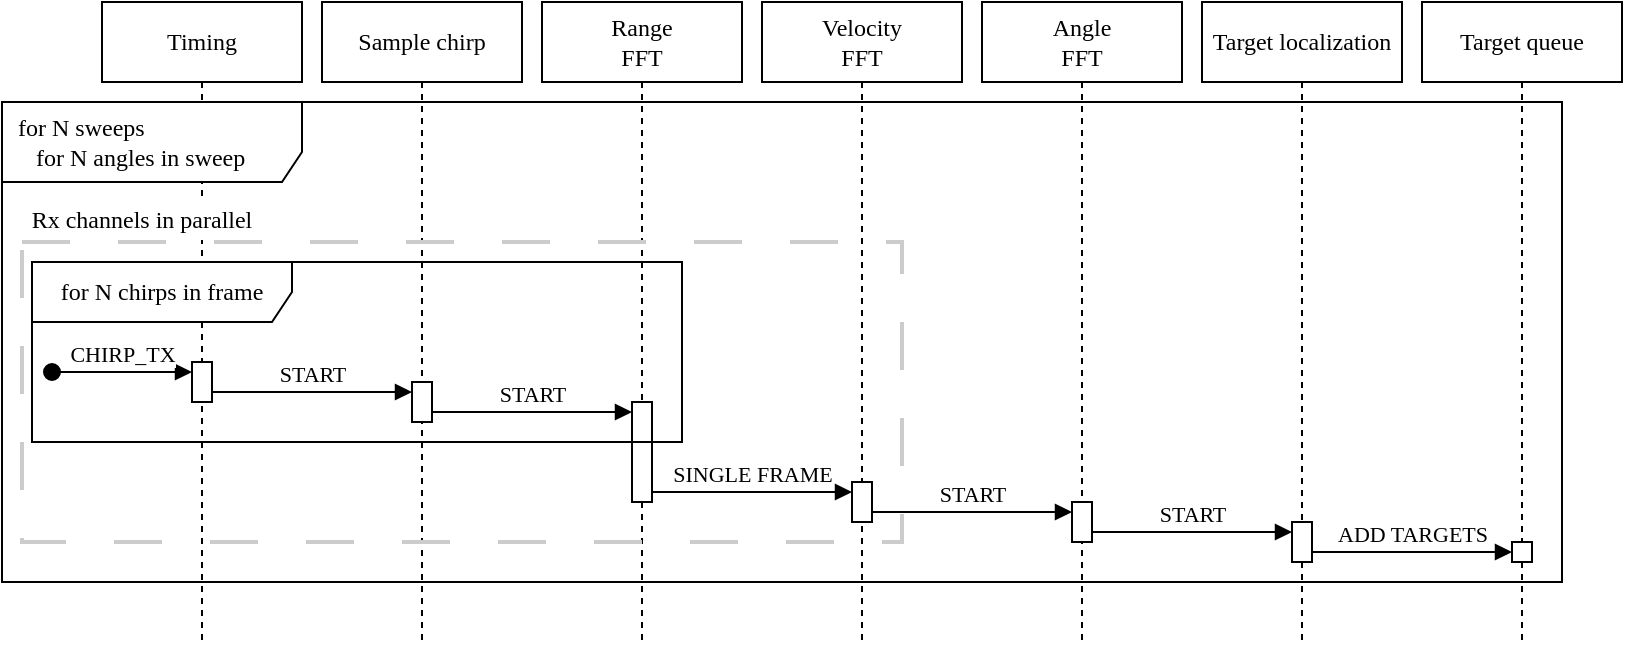 <mxfile version="26.2.12">
  <diagram name="Page-1" id="fxBPO_asNIkTs4WO12ik">
    <mxGraphModel dx="1190" dy="633" grid="1" gridSize="10" guides="1" tooltips="1" connect="1" arrows="1" fold="1" page="1" pageScale="1" pageWidth="827" pageHeight="1169" math="0" shadow="0">
      <root>
        <mxCell id="0" />
        <mxCell id="1" parent="0" />
        <mxCell id="CGEUxHsBcOgBqAjqSjBt-1" value="Timing" style="shape=umlLifeline;perimeter=lifelinePerimeter;whiteSpace=wrap;html=1;container=1;dropTarget=0;collapsible=0;recursiveResize=0;outlineConnect=0;portConstraint=eastwest;newEdgeStyle={&quot;edgeStyle&quot;:&quot;elbowEdgeStyle&quot;,&quot;elbow&quot;:&quot;vertical&quot;,&quot;curved&quot;:0,&quot;rounded&quot;:0};fontFamily=latex;fontSource=http%3A%2F%2Fsourceforge.net%2Fprojects%2Fcm-unicode%2Ffiles%2FOldFiles%2Fcm-unicode-fix-0.6.3.tar.bz2%2Fdownload;" parent="1" vertex="1">
          <mxGeometry x="60" y="40" width="100" height="320" as="geometry" />
        </mxCell>
        <mxCell id="qFYUxvNGJUN21l_IDKZt-1" value="" style="html=1;points=[[0,0,0,0,5],[0,1,0,0,-5],[1,0,0,0,5],[1,1,0,0,-5]];perimeter=orthogonalPerimeter;outlineConnect=0;targetShapes=umlLifeline;portConstraint=eastwest;newEdgeStyle={&quot;curved&quot;:0,&quot;rounded&quot;:0};fontFamily=latex;fontSource=http%3A%2F%2Fsourceforge.net%2Fprojects%2Fcm-unicode%2Ffiles%2FOldFiles%2Fcm-unicode-fix-0.6.3.tar.bz2%2Fdownload;" parent="CGEUxHsBcOgBqAjqSjBt-1" vertex="1">
          <mxGeometry x="45" y="180" width="10" height="20" as="geometry" />
        </mxCell>
        <mxCell id="qFYUxvNGJUN21l_IDKZt-2" value="CHIRP_TX" style="html=1;verticalAlign=bottom;startArrow=oval;endArrow=block;startSize=8;curved=0;rounded=0;entryX=0;entryY=0;entryDx=0;entryDy=5;fontFamily=latex;fontSource=http%3A%2F%2Fsourceforge.net%2Fprojects%2Fcm-unicode%2Ffiles%2FOldFiles%2Fcm-unicode-fix-0.6.3.tar.bz2%2Fdownload;" parent="CGEUxHsBcOgBqAjqSjBt-1" target="qFYUxvNGJUN21l_IDKZt-1" edge="1">
          <mxGeometry relative="1" as="geometry">
            <mxPoint x="-25" y="185" as="sourcePoint" />
          </mxGeometry>
        </mxCell>
        <mxCell id="CGEUxHsBcOgBqAjqSjBt-2" value="Target localization" style="shape=umlLifeline;perimeter=lifelinePerimeter;whiteSpace=wrap;html=1;container=1;dropTarget=0;collapsible=0;recursiveResize=0;outlineConnect=0;portConstraint=eastwest;newEdgeStyle={&quot;edgeStyle&quot;:&quot;elbowEdgeStyle&quot;,&quot;elbow&quot;:&quot;vertical&quot;,&quot;curved&quot;:0,&quot;rounded&quot;:0};fontFamily=latex;fontSource=http%3A%2F%2Fsourceforge.net%2Fprojects%2Fcm-unicode%2Ffiles%2FOldFiles%2Fcm-unicode-fix-0.6.3.tar.bz2%2Fdownload;" parent="1" vertex="1">
          <mxGeometry x="610" y="40" width="100" height="320" as="geometry" />
        </mxCell>
        <mxCell id="CGEUxHsBcOgBqAjqSjBt-3" value="Angle&lt;br&gt;FFT" style="shape=umlLifeline;perimeter=lifelinePerimeter;whiteSpace=wrap;html=1;container=1;dropTarget=0;collapsible=0;recursiveResize=0;outlineConnect=0;portConstraint=eastwest;newEdgeStyle={&quot;edgeStyle&quot;:&quot;elbowEdgeStyle&quot;,&quot;elbow&quot;:&quot;vertical&quot;,&quot;curved&quot;:0,&quot;rounded&quot;:0};fontFamily=latex;fontSource=http%3A%2F%2Fsourceforge.net%2Fprojects%2Fcm-unicode%2Ffiles%2FOldFiles%2Fcm-unicode-fix-0.6.3.tar.bz2%2Fdownload;" parent="1" vertex="1">
          <mxGeometry x="500" y="40" width="100" height="320" as="geometry" />
        </mxCell>
        <mxCell id="CGEUxHsBcOgBqAjqSjBt-4" value="Velocity&lt;br&gt;FFT" style="shape=umlLifeline;perimeter=lifelinePerimeter;whiteSpace=wrap;html=1;container=1;dropTarget=0;collapsible=0;recursiveResize=0;outlineConnect=0;portConstraint=eastwest;newEdgeStyle={&quot;edgeStyle&quot;:&quot;elbowEdgeStyle&quot;,&quot;elbow&quot;:&quot;vertical&quot;,&quot;curved&quot;:0,&quot;rounded&quot;:0};fontFamily=latex;fontSource=http%3A%2F%2Fsourceforge.net%2Fprojects%2Fcm-unicode%2Ffiles%2FOldFiles%2Fcm-unicode-fix-0.6.3.tar.bz2%2Fdownload;" parent="1" vertex="1">
          <mxGeometry x="390" y="40" width="100" height="320" as="geometry" />
        </mxCell>
        <mxCell id="CGEUxHsBcOgBqAjqSjBt-5" value="Range&lt;br&gt;FFT" style="shape=umlLifeline;perimeter=lifelinePerimeter;whiteSpace=wrap;html=1;container=1;dropTarget=0;collapsible=0;recursiveResize=0;outlineConnect=0;portConstraint=eastwest;newEdgeStyle={&quot;edgeStyle&quot;:&quot;elbowEdgeStyle&quot;,&quot;elbow&quot;:&quot;vertical&quot;,&quot;curved&quot;:0,&quot;rounded&quot;:0};fontFamily=latex;fontSource=http%3A%2F%2Fsourceforge.net%2Fprojects%2Fcm-unicode%2Ffiles%2FOldFiles%2Fcm-unicode-fix-0.6.3.tar.bz2%2Fdownload;" parent="1" vertex="1">
          <mxGeometry x="280" y="40" width="100" height="320" as="geometry" />
        </mxCell>
        <mxCell id="CGEUxHsBcOgBqAjqSjBt-6" value="Sample chirp" style="shape=umlLifeline;perimeter=lifelinePerimeter;whiteSpace=wrap;html=1;container=1;dropTarget=0;collapsible=0;recursiveResize=0;outlineConnect=0;portConstraint=eastwest;newEdgeStyle={&quot;edgeStyle&quot;:&quot;elbowEdgeStyle&quot;,&quot;elbow&quot;:&quot;vertical&quot;,&quot;curved&quot;:0,&quot;rounded&quot;:0};fontFamily=latex;fontSource=http%3A%2F%2Fsourceforge.net%2Fprojects%2Fcm-unicode%2Ffiles%2FOldFiles%2Fcm-unicode-fix-0.6.3.tar.bz2%2Fdownload;" parent="1" vertex="1">
          <mxGeometry x="170" y="40" width="100" height="320" as="geometry" />
        </mxCell>
        <mxCell id="qFYUxvNGJUN21l_IDKZt-4" value="" style="html=1;points=[[0,0,0,0,5],[0,1,0,0,-5],[1,0,0,0,5],[1,1,0,0,-5]];perimeter=orthogonalPerimeter;outlineConnect=0;targetShapes=umlLifeline;portConstraint=eastwest;newEdgeStyle={&quot;curved&quot;:0,&quot;rounded&quot;:0};fontFamily=latex;fontSource=http%3A%2F%2Fsourceforge.net%2Fprojects%2Fcm-unicode%2Ffiles%2FOldFiles%2Fcm-unicode-fix-0.6.3.tar.bz2%2Fdownload;" parent="CGEUxHsBcOgBqAjqSjBt-6" vertex="1">
          <mxGeometry x="45" y="190" width="10" height="20" as="geometry" />
        </mxCell>
        <mxCell id="qFYUxvNGJUN21l_IDKZt-3" value="Target queue" style="shape=umlLifeline;perimeter=lifelinePerimeter;whiteSpace=wrap;html=1;container=1;dropTarget=0;collapsible=0;recursiveResize=0;outlineConnect=0;portConstraint=eastwest;newEdgeStyle={&quot;edgeStyle&quot;:&quot;elbowEdgeStyle&quot;,&quot;elbow&quot;:&quot;vertical&quot;,&quot;curved&quot;:0,&quot;rounded&quot;:0};fontFamily=latex;fontSource=http%3A%2F%2Fsourceforge.net%2Fprojects%2Fcm-unicode%2Ffiles%2FOldFiles%2Fcm-unicode-fix-0.6.3.tar.bz2%2Fdownload;" parent="1" vertex="1">
          <mxGeometry x="720" y="40" width="100" height="320" as="geometry" />
        </mxCell>
        <mxCell id="qFYUxvNGJUN21l_IDKZt-5" value="START" style="html=1;verticalAlign=bottom;endArrow=block;curved=0;rounded=0;entryX=0;entryY=0;entryDx=0;entryDy=5;fontFamily=latex;fontSource=http%3A%2F%2Fsourceforge.net%2Fprojects%2Fcm-unicode%2Ffiles%2FOldFiles%2Fcm-unicode-fix-0.6.3.tar.bz2%2Fdownload;" parent="1" target="qFYUxvNGJUN21l_IDKZt-4" edge="1">
          <mxGeometry relative="1" as="geometry">
            <mxPoint x="115" y="235" as="sourcePoint" />
          </mxGeometry>
        </mxCell>
        <mxCell id="qFYUxvNGJUN21l_IDKZt-10" value="" style="html=1;points=[[0,0,0,0,5],[0,1,0,0,-5],[1,0,0,0,5],[1,1,0,0,-5]];perimeter=orthogonalPerimeter;outlineConnect=0;targetShapes=umlLifeline;portConstraint=eastwest;newEdgeStyle={&quot;curved&quot;:0,&quot;rounded&quot;:0};fontFamily=latex;fontSource=http%3A%2F%2Fsourceforge.net%2Fprojects%2Fcm-unicode%2Ffiles%2FOldFiles%2Fcm-unicode-fix-0.6.3.tar.bz2%2Fdownload;" parent="1" vertex="1">
          <mxGeometry x="325" y="240" width="10" height="50" as="geometry" />
        </mxCell>
        <mxCell id="qFYUxvNGJUN21l_IDKZt-11" value="START" style="html=1;verticalAlign=bottom;endArrow=block;curved=0;rounded=0;entryX=0;entryY=0;entryDx=0;entryDy=5;fontFamily=latex;fontSource=http%3A%2F%2Fsourceforge.net%2Fprojects%2Fcm-unicode%2Ffiles%2FOldFiles%2Fcm-unicode-fix-0.6.3.tar.bz2%2Fdownload;" parent="1" target="qFYUxvNGJUN21l_IDKZt-10" edge="1">
          <mxGeometry relative="1" as="geometry">
            <mxPoint x="225" y="245" as="sourcePoint" />
          </mxGeometry>
        </mxCell>
        <mxCell id="qFYUxvNGJUN21l_IDKZt-12" value="" style="html=1;points=[[0,0,0,0,5],[0,1,0,0,-5],[1,0,0,0,5],[1,1,0,0,-5]];perimeter=orthogonalPerimeter;outlineConnect=0;targetShapes=umlLifeline;portConstraint=eastwest;newEdgeStyle={&quot;curved&quot;:0,&quot;rounded&quot;:0};fontFamily=latex;fontSource=http%3A%2F%2Fsourceforge.net%2Fprojects%2Fcm-unicode%2Ffiles%2FOldFiles%2Fcm-unicode-fix-0.6.3.tar.bz2%2Fdownload;" parent="1" vertex="1">
          <mxGeometry x="435" y="280" width="10" height="20" as="geometry" />
        </mxCell>
        <mxCell id="qFYUxvNGJUN21l_IDKZt-13" value="SINGLE FRAME" style="html=1;verticalAlign=bottom;endArrow=block;curved=0;rounded=0;entryX=0;entryY=0;entryDx=0;entryDy=5;fontFamily=latex;fontSource=http%3A%2F%2Fsourceforge.net%2Fprojects%2Fcm-unicode%2Ffiles%2FOldFiles%2Fcm-unicode-fix-0.6.3.tar.bz2%2Fdownload;" parent="1" edge="1">
          <mxGeometry relative="1" as="geometry">
            <mxPoint x="335" y="285" as="sourcePoint" />
            <mxPoint x="435" y="285" as="targetPoint" />
          </mxGeometry>
        </mxCell>
        <mxCell id="qFYUxvNGJUN21l_IDKZt-14" value="" style="html=1;points=[[0,0,0,0,5],[0,1,0,0,-5],[1,0,0,0,5],[1,1,0,0,-5]];perimeter=orthogonalPerimeter;outlineConnect=0;targetShapes=umlLifeline;portConstraint=eastwest;newEdgeStyle={&quot;curved&quot;:0,&quot;rounded&quot;:0};fontFamily=latex;fontSource=http%3A%2F%2Fsourceforge.net%2Fprojects%2Fcm-unicode%2Ffiles%2FOldFiles%2Fcm-unicode-fix-0.6.3.tar.bz2%2Fdownload;" parent="1" vertex="1">
          <mxGeometry x="545" y="290" width="10" height="20" as="geometry" />
        </mxCell>
        <mxCell id="qFYUxvNGJUN21l_IDKZt-15" value="START" style="html=1;verticalAlign=bottom;endArrow=block;curved=0;rounded=0;entryX=0;entryY=0;entryDx=0;entryDy=5;fontFamily=latex;fontSource=http%3A%2F%2Fsourceforge.net%2Fprojects%2Fcm-unicode%2Ffiles%2FOldFiles%2Fcm-unicode-fix-0.6.3.tar.bz2%2Fdownload;" parent="1" target="qFYUxvNGJUN21l_IDKZt-14" edge="1">
          <mxGeometry relative="1" as="geometry">
            <mxPoint x="445" y="295" as="sourcePoint" />
          </mxGeometry>
        </mxCell>
        <mxCell id="qFYUxvNGJUN21l_IDKZt-16" value="" style="html=1;points=[[0,0,0,0,5],[0,1,0,0,-5],[1,0,0,0,5],[1,1,0,0,-5]];perimeter=orthogonalPerimeter;outlineConnect=0;targetShapes=umlLifeline;portConstraint=eastwest;newEdgeStyle={&quot;curved&quot;:0,&quot;rounded&quot;:0};fontFamily=latex;fontSource=http%3A%2F%2Fsourceforge.net%2Fprojects%2Fcm-unicode%2Ffiles%2FOldFiles%2Fcm-unicode-fix-0.6.3.tar.bz2%2Fdownload;" parent="1" vertex="1">
          <mxGeometry x="655" y="300" width="10" height="20" as="geometry" />
        </mxCell>
        <mxCell id="qFYUxvNGJUN21l_IDKZt-17" value="START" style="html=1;verticalAlign=bottom;endArrow=block;curved=0;rounded=0;entryX=0;entryY=0;entryDx=0;entryDy=5;fontFamily=latex;fontSource=http%3A%2F%2Fsourceforge.net%2Fprojects%2Fcm-unicode%2Ffiles%2FOldFiles%2Fcm-unicode-fix-0.6.3.tar.bz2%2Fdownload;" parent="1" target="qFYUxvNGJUN21l_IDKZt-16" edge="1">
          <mxGeometry relative="1" as="geometry">
            <mxPoint x="555" y="305" as="sourcePoint" />
          </mxGeometry>
        </mxCell>
        <mxCell id="qFYUxvNGJUN21l_IDKZt-18" value="" style="html=1;points=[[0,0,0,0,5],[0,1,0,0,-5],[1,0,0,0,5],[1,1,0,0,-5]];perimeter=orthogonalPerimeter;outlineConnect=0;targetShapes=umlLifeline;portConstraint=eastwest;newEdgeStyle={&quot;curved&quot;:0,&quot;rounded&quot;:0};fontFamily=latex;fontSource=http%3A%2F%2Fsourceforge.net%2Fprojects%2Fcm-unicode%2Ffiles%2FOldFiles%2Fcm-unicode-fix-0.6.3.tar.bz2%2Fdownload;" parent="1" vertex="1">
          <mxGeometry x="765" y="310" width="10" height="10" as="geometry" />
        </mxCell>
        <mxCell id="qFYUxvNGJUN21l_IDKZt-19" value="ADD TARGETS" style="html=1;verticalAlign=bottom;endArrow=block;curved=0;rounded=0;entryX=0;entryY=0;entryDx=0;entryDy=5;fontFamily=latex;fontSource=http%3A%2F%2Fsourceforge.net%2Fprojects%2Fcm-unicode%2Ffiles%2FOldFiles%2Fcm-unicode-fix-0.6.3.tar.bz2%2Fdownload;" parent="1" target="qFYUxvNGJUN21l_IDKZt-18" edge="1">
          <mxGeometry relative="1" as="geometry">
            <mxPoint x="665" y="315" as="sourcePoint" />
          </mxGeometry>
        </mxCell>
        <mxCell id="qFYUxvNGJUN21l_IDKZt-20" value="for N chirps in frame" style="shape=umlFrame;whiteSpace=wrap;html=1;pointerEvents=0;width=130;height=30;fontFamily=latex;fontSource=http%3A%2F%2Fsourceforge.net%2Fprojects%2Fcm-unicode%2Ffiles%2FOldFiles%2Fcm-unicode-fix-0.6.3.tar.bz2%2Fdownload;" parent="1" vertex="1">
          <mxGeometry x="25" y="170" width="325" height="90" as="geometry" />
        </mxCell>
        <mxCell id="qFYUxvNGJUN21l_IDKZt-21" value="&amp;nbsp; for N sweeps&lt;br&gt;&amp;nbsp; &amp;nbsp; &amp;nbsp;for N angles in sweep" style="shape=umlFrame;whiteSpace=wrap;html=1;pointerEvents=0;width=150;height=40;align=left;fontFamily=latex;fontSource=http%3A%2F%2Fsourceforge.net%2Fprojects%2Fcm-unicode%2Ffiles%2FOldFiles%2Fcm-unicode-fix-0.6.3.tar.bz2%2Fdownload;" parent="1" vertex="1">
          <mxGeometry x="10" y="90" width="780" height="240" as="geometry" />
        </mxCell>
        <mxCell id="qFYUxvNGJUN21l_IDKZt-39" value="" style="rounded=0;whiteSpace=wrap;html=1;fillColor=none;dashed=1;dashPattern=12 12;strokeWidth=2;strokeColor=light-dark(#CCCCCC,#EDEDED);fontFamily=latex;fontSource=http%3A%2F%2Fsourceforge.net%2Fprojects%2Fcm-unicode%2Ffiles%2FOldFiles%2Fcm-unicode-fix-0.6.3.tar.bz2%2Fdownload;" parent="1" vertex="1">
          <mxGeometry x="20" y="160" width="440" height="150" as="geometry" />
        </mxCell>
        <mxCell id="qFYUxvNGJUN21l_IDKZt-40" value="Rx channels in parallel" style="text;html=1;align=center;verticalAlign=middle;whiteSpace=wrap;rounded=0;fontFamily=latex;fontSource=http%3A%2F%2Fsourceforge.net%2Fprojects%2Fcm-unicode%2Ffiles%2FOldFiles%2Fcm-unicode-fix-0.6.3.tar.bz2%2Fdownload;fillColor=default;" parent="1" vertex="1">
          <mxGeometry x="20" y="139" width="120" height="20" as="geometry" />
        </mxCell>
      </root>
    </mxGraphModel>
  </diagram>
</mxfile>
